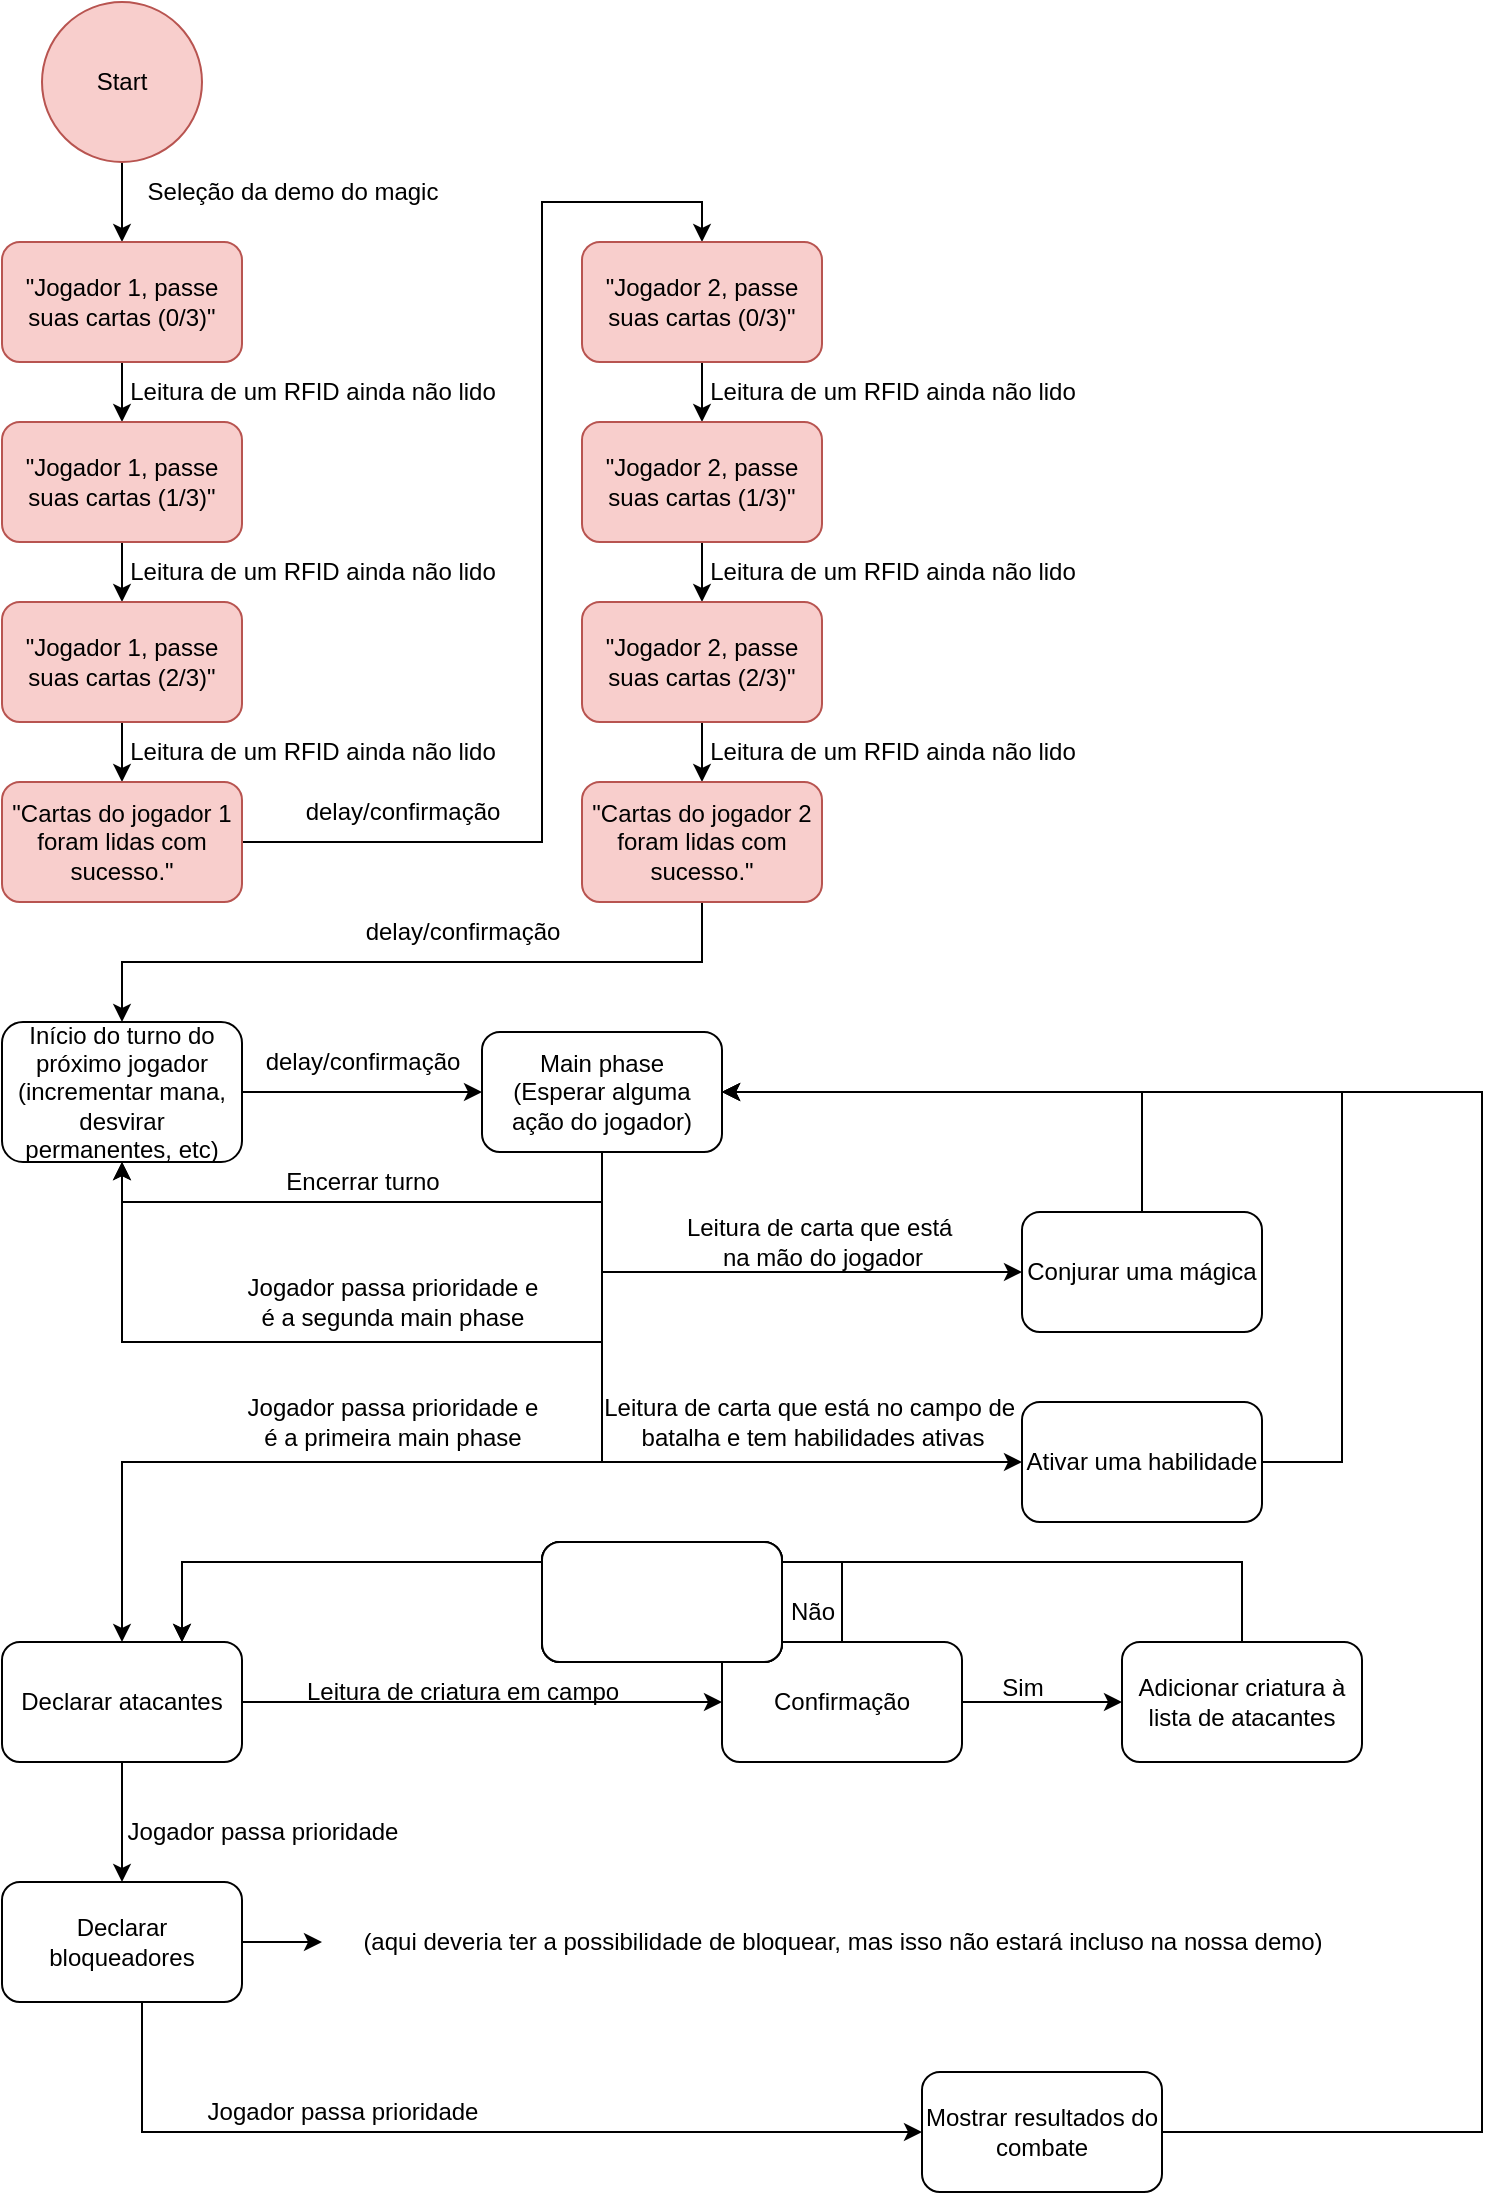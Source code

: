 <mxfile version="27.1.5">
  <diagram id="C5RBs43oDa-KdzZeNtuy" name="Page-1">
    <mxGraphModel dx="1426" dy="793" grid="1" gridSize="10" guides="1" tooltips="1" connect="1" arrows="1" fold="1" page="1" pageScale="1" pageWidth="827" pageHeight="1169" math="0" shadow="0">
      <root>
        <mxCell id="WIyWlLk6GJQsqaUBKTNV-0" />
        <mxCell id="WIyWlLk6GJQsqaUBKTNV-1" parent="WIyWlLk6GJQsqaUBKTNV-0" />
        <mxCell id="U-rhy0H6Ldnbkr2NM6ow-2" style="edgeStyle=orthogonalEdgeStyle;rounded=0;orthogonalLoop=1;jettySize=auto;html=1;entryX=0.5;entryY=0;entryDx=0;entryDy=0;" edge="1" parent="WIyWlLk6GJQsqaUBKTNV-1" source="U-rhy0H6Ldnbkr2NM6ow-0" target="U-rhy0H6Ldnbkr2NM6ow-1">
          <mxGeometry relative="1" as="geometry" />
        </mxCell>
        <mxCell id="U-rhy0H6Ldnbkr2NM6ow-0" value="Start" style="ellipse;whiteSpace=wrap;html=1;aspect=fixed;fillColor=#f8cecc;strokeColor=#b85450;" vertex="1" parent="WIyWlLk6GJQsqaUBKTNV-1">
          <mxGeometry x="70" y="30" width="80" height="80" as="geometry" />
        </mxCell>
        <mxCell id="U-rhy0H6Ldnbkr2NM6ow-7" style="edgeStyle=orthogonalEdgeStyle;rounded=0;orthogonalLoop=1;jettySize=auto;html=1;entryX=0.5;entryY=0;entryDx=0;entryDy=0;" edge="1" parent="WIyWlLk6GJQsqaUBKTNV-1" source="U-rhy0H6Ldnbkr2NM6ow-1" target="U-rhy0H6Ldnbkr2NM6ow-5">
          <mxGeometry relative="1" as="geometry" />
        </mxCell>
        <mxCell id="U-rhy0H6Ldnbkr2NM6ow-1" value="&quot;Jogador 1, passe suas cartas (0/3)&quot;" style="rounded=1;whiteSpace=wrap;html=1;fillColor=#f8cecc;strokeColor=#b85450;" vertex="1" parent="WIyWlLk6GJQsqaUBKTNV-1">
          <mxGeometry x="50" y="150" width="120" height="60" as="geometry" />
        </mxCell>
        <mxCell id="U-rhy0H6Ldnbkr2NM6ow-3" value="Seleção da demo do magic" style="text;html=1;align=center;verticalAlign=middle;resizable=0;points=[];autosize=1;strokeColor=none;fillColor=none;" vertex="1" parent="WIyWlLk6GJQsqaUBKTNV-1">
          <mxGeometry x="110" y="110" width="170" height="30" as="geometry" />
        </mxCell>
        <mxCell id="U-rhy0H6Ldnbkr2NM6ow-8" style="edgeStyle=orthogonalEdgeStyle;rounded=0;orthogonalLoop=1;jettySize=auto;html=1;entryX=0.5;entryY=0;entryDx=0;entryDy=0;" edge="1" parent="WIyWlLk6GJQsqaUBKTNV-1" source="U-rhy0H6Ldnbkr2NM6ow-5" target="U-rhy0H6Ldnbkr2NM6ow-6">
          <mxGeometry relative="1" as="geometry" />
        </mxCell>
        <mxCell id="U-rhy0H6Ldnbkr2NM6ow-5" value="&quot;Jogador 1, passe suas cartas (1/3)&quot;" style="rounded=1;whiteSpace=wrap;html=1;fillColor=#f8cecc;strokeColor=#b85450;" vertex="1" parent="WIyWlLk6GJQsqaUBKTNV-1">
          <mxGeometry x="50" y="240" width="120" height="60" as="geometry" />
        </mxCell>
        <mxCell id="U-rhy0H6Ldnbkr2NM6ow-13" style="edgeStyle=orthogonalEdgeStyle;rounded=0;orthogonalLoop=1;jettySize=auto;html=1;entryX=0.5;entryY=0;entryDx=0;entryDy=0;" edge="1" parent="WIyWlLk6GJQsqaUBKTNV-1" source="U-rhy0H6Ldnbkr2NM6ow-6" target="U-rhy0H6Ldnbkr2NM6ow-12">
          <mxGeometry relative="1" as="geometry" />
        </mxCell>
        <mxCell id="U-rhy0H6Ldnbkr2NM6ow-6" value="&quot;Jogador 1, passe suas cartas (2/3)&quot;" style="rounded=1;whiteSpace=wrap;html=1;fillColor=#f8cecc;strokeColor=#b85450;" vertex="1" parent="WIyWlLk6GJQsqaUBKTNV-1">
          <mxGeometry x="50" y="330" width="120" height="60" as="geometry" />
        </mxCell>
        <mxCell id="U-rhy0H6Ldnbkr2NM6ow-9" value="Leitura de um RFID ainda não lido" style="text;html=1;align=center;verticalAlign=middle;resizable=0;points=[];autosize=1;strokeColor=none;fillColor=none;" vertex="1" parent="WIyWlLk6GJQsqaUBKTNV-1">
          <mxGeometry x="100" y="210" width="210" height="30" as="geometry" />
        </mxCell>
        <mxCell id="U-rhy0H6Ldnbkr2NM6ow-11" value="Leitura de um RFID ainda não lido" style="text;html=1;align=center;verticalAlign=middle;resizable=0;points=[];autosize=1;strokeColor=none;fillColor=none;" vertex="1" parent="WIyWlLk6GJQsqaUBKTNV-1">
          <mxGeometry x="100" y="300" width="210" height="30" as="geometry" />
        </mxCell>
        <mxCell id="U-rhy0H6Ldnbkr2NM6ow-25" style="edgeStyle=orthogonalEdgeStyle;rounded=0;orthogonalLoop=1;jettySize=auto;html=1;entryX=0.5;entryY=0;entryDx=0;entryDy=0;" edge="1" parent="WIyWlLk6GJQsqaUBKTNV-1" source="U-rhy0H6Ldnbkr2NM6ow-12" target="U-rhy0H6Ldnbkr2NM6ow-16">
          <mxGeometry relative="1" as="geometry">
            <Array as="points">
              <mxPoint x="320" y="450" />
              <mxPoint x="320" y="130" />
              <mxPoint x="400" y="130" />
            </Array>
          </mxGeometry>
        </mxCell>
        <mxCell id="U-rhy0H6Ldnbkr2NM6ow-12" value="&quot;Cartas do jogador 1 foram lidas com sucesso.&quot;" style="rounded=1;whiteSpace=wrap;html=1;fillColor=#f8cecc;strokeColor=#b85450;" vertex="1" parent="WIyWlLk6GJQsqaUBKTNV-1">
          <mxGeometry x="50" y="420" width="120" height="60" as="geometry" />
        </mxCell>
        <mxCell id="U-rhy0H6Ldnbkr2NM6ow-14" value="Leitura de um RFID ainda não lido" style="text;html=1;align=center;verticalAlign=middle;resizable=0;points=[];autosize=1;strokeColor=none;fillColor=none;" vertex="1" parent="WIyWlLk6GJQsqaUBKTNV-1">
          <mxGeometry x="100" y="390" width="210" height="30" as="geometry" />
        </mxCell>
        <mxCell id="U-rhy0H6Ldnbkr2NM6ow-15" style="edgeStyle=orthogonalEdgeStyle;rounded=0;orthogonalLoop=1;jettySize=auto;html=1;entryX=0.5;entryY=0;entryDx=0;entryDy=0;" edge="1" parent="WIyWlLk6GJQsqaUBKTNV-1" source="U-rhy0H6Ldnbkr2NM6ow-16" target="U-rhy0H6Ldnbkr2NM6ow-18">
          <mxGeometry relative="1" as="geometry" />
        </mxCell>
        <mxCell id="U-rhy0H6Ldnbkr2NM6ow-16" value="&quot;Jogador 2, passe suas cartas (0/3)&quot;" style="rounded=1;whiteSpace=wrap;html=1;fillColor=#f8cecc;strokeColor=#b85450;" vertex="1" parent="WIyWlLk6GJQsqaUBKTNV-1">
          <mxGeometry x="340" y="150" width="120" height="60" as="geometry" />
        </mxCell>
        <mxCell id="U-rhy0H6Ldnbkr2NM6ow-17" style="edgeStyle=orthogonalEdgeStyle;rounded=0;orthogonalLoop=1;jettySize=auto;html=1;entryX=0.5;entryY=0;entryDx=0;entryDy=0;" edge="1" parent="WIyWlLk6GJQsqaUBKTNV-1" source="U-rhy0H6Ldnbkr2NM6ow-18" target="U-rhy0H6Ldnbkr2NM6ow-20">
          <mxGeometry relative="1" as="geometry" />
        </mxCell>
        <mxCell id="U-rhy0H6Ldnbkr2NM6ow-18" value="&quot;Jogador 2, passe suas cartas (1/3)&quot;" style="rounded=1;whiteSpace=wrap;html=1;fillColor=#f8cecc;strokeColor=#b85450;" vertex="1" parent="WIyWlLk6GJQsqaUBKTNV-1">
          <mxGeometry x="340" y="240" width="120" height="60" as="geometry" />
        </mxCell>
        <mxCell id="U-rhy0H6Ldnbkr2NM6ow-19" style="edgeStyle=orthogonalEdgeStyle;rounded=0;orthogonalLoop=1;jettySize=auto;html=1;entryX=0.5;entryY=0;entryDx=0;entryDy=0;" edge="1" parent="WIyWlLk6GJQsqaUBKTNV-1" source="U-rhy0H6Ldnbkr2NM6ow-20" target="U-rhy0H6Ldnbkr2NM6ow-23">
          <mxGeometry relative="1" as="geometry" />
        </mxCell>
        <mxCell id="U-rhy0H6Ldnbkr2NM6ow-20" value="&quot;Jogador 2, passe suas cartas (2/3)&quot;" style="rounded=1;whiteSpace=wrap;html=1;fillColor=#f8cecc;strokeColor=#b85450;" vertex="1" parent="WIyWlLk6GJQsqaUBKTNV-1">
          <mxGeometry x="340" y="330" width="120" height="60" as="geometry" />
        </mxCell>
        <mxCell id="U-rhy0H6Ldnbkr2NM6ow-21" value="Leitura de um RFID ainda não lido" style="text;html=1;align=center;verticalAlign=middle;resizable=0;points=[];autosize=1;strokeColor=none;fillColor=none;" vertex="1" parent="WIyWlLk6GJQsqaUBKTNV-1">
          <mxGeometry x="390" y="210" width="210" height="30" as="geometry" />
        </mxCell>
        <mxCell id="U-rhy0H6Ldnbkr2NM6ow-22" value="Leitura de um RFID ainda não lido" style="text;html=1;align=center;verticalAlign=middle;resizable=0;points=[];autosize=1;strokeColor=none;fillColor=none;" vertex="1" parent="WIyWlLk6GJQsqaUBKTNV-1">
          <mxGeometry x="390" y="300" width="210" height="30" as="geometry" />
        </mxCell>
        <mxCell id="U-rhy0H6Ldnbkr2NM6ow-28" style="edgeStyle=orthogonalEdgeStyle;rounded=0;orthogonalLoop=1;jettySize=auto;html=1;entryX=0.5;entryY=0;entryDx=0;entryDy=0;" edge="1" parent="WIyWlLk6GJQsqaUBKTNV-1" source="U-rhy0H6Ldnbkr2NM6ow-23" target="U-rhy0H6Ldnbkr2NM6ow-27">
          <mxGeometry relative="1" as="geometry">
            <Array as="points">
              <mxPoint x="400" y="510" />
              <mxPoint x="110" y="510" />
            </Array>
          </mxGeometry>
        </mxCell>
        <mxCell id="U-rhy0H6Ldnbkr2NM6ow-23" value="&quot;Cartas do jogador 2 foram lidas com sucesso.&quot;" style="rounded=1;whiteSpace=wrap;html=1;fillColor=#f8cecc;strokeColor=#b85450;" vertex="1" parent="WIyWlLk6GJQsqaUBKTNV-1">
          <mxGeometry x="340" y="420" width="120" height="60" as="geometry" />
        </mxCell>
        <mxCell id="U-rhy0H6Ldnbkr2NM6ow-24" value="Leitura de um RFID ainda não lido" style="text;html=1;align=center;verticalAlign=middle;resizable=0;points=[];autosize=1;strokeColor=none;fillColor=none;" vertex="1" parent="WIyWlLk6GJQsqaUBKTNV-1">
          <mxGeometry x="390" y="390" width="210" height="30" as="geometry" />
        </mxCell>
        <mxCell id="U-rhy0H6Ldnbkr2NM6ow-26" value="delay/confirmação" style="text;html=1;align=center;verticalAlign=middle;resizable=0;points=[];autosize=1;strokeColor=none;fillColor=none;" vertex="1" parent="WIyWlLk6GJQsqaUBKTNV-1">
          <mxGeometry x="190" y="420" width="120" height="30" as="geometry" />
        </mxCell>
        <mxCell id="U-rhy0H6Ldnbkr2NM6ow-31" style="edgeStyle=orthogonalEdgeStyle;rounded=0;orthogonalLoop=1;jettySize=auto;html=1;entryX=0;entryY=0.5;entryDx=0;entryDy=0;" edge="1" parent="WIyWlLk6GJQsqaUBKTNV-1" source="U-rhy0H6Ldnbkr2NM6ow-27" target="U-rhy0H6Ldnbkr2NM6ow-30">
          <mxGeometry relative="1" as="geometry" />
        </mxCell>
        <mxCell id="U-rhy0H6Ldnbkr2NM6ow-27" value="Início do turno do próximo jogador&lt;div&gt;(incrementar mana, desvirar permanentes, etc)&lt;/div&gt;" style="rounded=1;whiteSpace=wrap;html=1;" vertex="1" parent="WIyWlLk6GJQsqaUBKTNV-1">
          <mxGeometry x="50" y="540" width="120" height="70" as="geometry" />
        </mxCell>
        <mxCell id="U-rhy0H6Ldnbkr2NM6ow-29" value="delay/confirmação" style="text;html=1;align=center;verticalAlign=middle;resizable=0;points=[];autosize=1;strokeColor=none;fillColor=none;" vertex="1" parent="WIyWlLk6GJQsqaUBKTNV-1">
          <mxGeometry x="220" y="480" width="120" height="30" as="geometry" />
        </mxCell>
        <mxCell id="U-rhy0H6Ldnbkr2NM6ow-34" style="edgeStyle=orthogonalEdgeStyle;rounded=0;orthogonalLoop=1;jettySize=auto;html=1;entryX=0.5;entryY=1;entryDx=0;entryDy=0;" edge="1" parent="WIyWlLk6GJQsqaUBKTNV-1" source="U-rhy0H6Ldnbkr2NM6ow-30" target="U-rhy0H6Ldnbkr2NM6ow-27">
          <mxGeometry relative="1" as="geometry">
            <Array as="points">
              <mxPoint x="350" y="630" />
              <mxPoint x="110" y="630" />
            </Array>
          </mxGeometry>
        </mxCell>
        <mxCell id="U-rhy0H6Ldnbkr2NM6ow-42" style="edgeStyle=orthogonalEdgeStyle;rounded=0;orthogonalLoop=1;jettySize=auto;html=1;entryX=0;entryY=0.5;entryDx=0;entryDy=0;" edge="1" parent="WIyWlLk6GJQsqaUBKTNV-1" source="U-rhy0H6Ldnbkr2NM6ow-30" target="U-rhy0H6Ldnbkr2NM6ow-37">
          <mxGeometry relative="1" as="geometry">
            <Array as="points">
              <mxPoint x="350" y="665" />
            </Array>
          </mxGeometry>
        </mxCell>
        <mxCell id="U-rhy0H6Ldnbkr2NM6ow-43" style="edgeStyle=orthogonalEdgeStyle;rounded=0;orthogonalLoop=1;jettySize=auto;html=1;entryX=0;entryY=0.5;entryDx=0;entryDy=0;" edge="1" parent="WIyWlLk6GJQsqaUBKTNV-1" source="U-rhy0H6Ldnbkr2NM6ow-30" target="U-rhy0H6Ldnbkr2NM6ow-39">
          <mxGeometry relative="1" as="geometry">
            <Array as="points">
              <mxPoint x="350" y="760" />
            </Array>
          </mxGeometry>
        </mxCell>
        <mxCell id="U-rhy0H6Ldnbkr2NM6ow-49" style="edgeStyle=orthogonalEdgeStyle;rounded=0;orthogonalLoop=1;jettySize=auto;html=1;entryX=0.5;entryY=0;entryDx=0;entryDy=0;" edge="1" parent="WIyWlLk6GJQsqaUBKTNV-1" source="U-rhy0H6Ldnbkr2NM6ow-30" target="U-rhy0H6Ldnbkr2NM6ow-51">
          <mxGeometry relative="1" as="geometry">
            <mxPoint x="170" y="760" as="targetPoint" />
            <Array as="points">
              <mxPoint x="350" y="760" />
              <mxPoint x="110" y="760" />
            </Array>
          </mxGeometry>
        </mxCell>
        <mxCell id="U-rhy0H6Ldnbkr2NM6ow-56" style="edgeStyle=orthogonalEdgeStyle;rounded=0;orthogonalLoop=1;jettySize=auto;html=1;entryX=0.5;entryY=1;entryDx=0;entryDy=0;" edge="1" parent="WIyWlLk6GJQsqaUBKTNV-1" source="U-rhy0H6Ldnbkr2NM6ow-30" target="U-rhy0H6Ldnbkr2NM6ow-27">
          <mxGeometry relative="1" as="geometry">
            <Array as="points">
              <mxPoint x="350" y="700" />
              <mxPoint x="110" y="700" />
            </Array>
          </mxGeometry>
        </mxCell>
        <mxCell id="U-rhy0H6Ldnbkr2NM6ow-30" value="Main phase&lt;br&gt;(Esperar alguma ação do jogador)" style="rounded=1;whiteSpace=wrap;html=1;" vertex="1" parent="WIyWlLk6GJQsqaUBKTNV-1">
          <mxGeometry x="290" y="545" width="120" height="60" as="geometry" />
        </mxCell>
        <mxCell id="U-rhy0H6Ldnbkr2NM6ow-32" value="delay/confirmação" style="text;html=1;align=center;verticalAlign=middle;resizable=0;points=[];autosize=1;strokeColor=none;fillColor=none;" vertex="1" parent="WIyWlLk6GJQsqaUBKTNV-1">
          <mxGeometry x="170" y="545" width="120" height="30" as="geometry" />
        </mxCell>
        <mxCell id="U-rhy0H6Ldnbkr2NM6ow-35" value="Encerrar turno" style="text;html=1;align=center;verticalAlign=middle;resizable=0;points=[];autosize=1;strokeColor=none;fillColor=none;" vertex="1" parent="WIyWlLk6GJQsqaUBKTNV-1">
          <mxGeometry x="180" y="605" width="100" height="30" as="geometry" />
        </mxCell>
        <mxCell id="U-rhy0H6Ldnbkr2NM6ow-46" style="edgeStyle=orthogonalEdgeStyle;rounded=0;orthogonalLoop=1;jettySize=auto;html=1;entryX=1;entryY=0.5;entryDx=0;entryDy=0;" edge="1" parent="WIyWlLk6GJQsqaUBKTNV-1" source="U-rhy0H6Ldnbkr2NM6ow-37" target="U-rhy0H6Ldnbkr2NM6ow-30">
          <mxGeometry relative="1" as="geometry">
            <Array as="points">
              <mxPoint x="620" y="575" />
            </Array>
          </mxGeometry>
        </mxCell>
        <mxCell id="U-rhy0H6Ldnbkr2NM6ow-37" value="Conjurar uma mágica" style="rounded=1;whiteSpace=wrap;html=1;" vertex="1" parent="WIyWlLk6GJQsqaUBKTNV-1">
          <mxGeometry x="560" y="635" width="120" height="60" as="geometry" />
        </mxCell>
        <mxCell id="U-rhy0H6Ldnbkr2NM6ow-47" style="edgeStyle=orthogonalEdgeStyle;rounded=0;orthogonalLoop=1;jettySize=auto;html=1;entryX=1;entryY=0.5;entryDx=0;entryDy=0;" edge="1" parent="WIyWlLk6GJQsqaUBKTNV-1" source="U-rhy0H6Ldnbkr2NM6ow-39" target="U-rhy0H6Ldnbkr2NM6ow-30">
          <mxGeometry relative="1" as="geometry">
            <Array as="points">
              <mxPoint x="720" y="760" />
              <mxPoint x="720" y="575" />
            </Array>
          </mxGeometry>
        </mxCell>
        <mxCell id="U-rhy0H6Ldnbkr2NM6ow-39" value="Ativar uma habilidade" style="rounded=1;whiteSpace=wrap;html=1;" vertex="1" parent="WIyWlLk6GJQsqaUBKTNV-1">
          <mxGeometry x="560" y="730" width="120" height="60" as="geometry" />
        </mxCell>
        <mxCell id="U-rhy0H6Ldnbkr2NM6ow-44" value="Leitura de carta que está&amp;nbsp;&lt;div&gt;na mão do jogador&lt;/div&gt;" style="text;html=1;align=center;verticalAlign=middle;resizable=0;points=[];autosize=1;strokeColor=none;fillColor=none;" vertex="1" parent="WIyWlLk6GJQsqaUBKTNV-1">
          <mxGeometry x="380" y="630" width="160" height="40" as="geometry" />
        </mxCell>
        <mxCell id="U-rhy0H6Ldnbkr2NM6ow-45" value="Leitura de carta que está&amp;nbsp;&lt;span style=&quot;background-color: transparent; color: light-dark(rgb(0, 0, 0), rgb(255, 255, 255));&quot;&gt;no campo de&amp;nbsp;&lt;/span&gt;&lt;div&gt;&lt;span style=&quot;background-color: transparent; color: light-dark(rgb(0, 0, 0), rgb(255, 255, 255));&quot;&gt;batalha e tem habilidades ativas&lt;/span&gt;&lt;/div&gt;" style="text;html=1;align=center;verticalAlign=middle;resizable=0;points=[];autosize=1;strokeColor=none;fillColor=none;" vertex="1" parent="WIyWlLk6GJQsqaUBKTNV-1">
          <mxGeometry x="340" y="720" width="230" height="40" as="geometry" />
        </mxCell>
        <mxCell id="U-rhy0H6Ldnbkr2NM6ow-50" value="Jogador passa prioridade e&lt;div&gt;é a primeira main phase&lt;/div&gt;" style="text;html=1;align=center;verticalAlign=middle;resizable=0;points=[];autosize=1;strokeColor=none;fillColor=none;" vertex="1" parent="WIyWlLk6GJQsqaUBKTNV-1">
          <mxGeometry x="160" y="720" width="170" height="40" as="geometry" />
        </mxCell>
        <mxCell id="U-rhy0H6Ldnbkr2NM6ow-54" style="edgeStyle=orthogonalEdgeStyle;rounded=0;orthogonalLoop=1;jettySize=auto;html=1;entryX=0.5;entryY=0;entryDx=0;entryDy=0;" edge="1" parent="WIyWlLk6GJQsqaUBKTNV-1" source="U-rhy0H6Ldnbkr2NM6ow-51" target="U-rhy0H6Ldnbkr2NM6ow-52">
          <mxGeometry relative="1" as="geometry" />
        </mxCell>
        <mxCell id="U-rhy0H6Ldnbkr2NM6ow-61" style="edgeStyle=orthogonalEdgeStyle;rounded=0;orthogonalLoop=1;jettySize=auto;html=1;entryX=0;entryY=0.5;entryDx=0;entryDy=0;" edge="1" parent="WIyWlLk6GJQsqaUBKTNV-1" source="U-rhy0H6Ldnbkr2NM6ow-51" target="U-rhy0H6Ldnbkr2NM6ow-60">
          <mxGeometry relative="1" as="geometry" />
        </mxCell>
        <mxCell id="U-rhy0H6Ldnbkr2NM6ow-51" value="Declarar atacantes" style="rounded=1;whiteSpace=wrap;html=1;" vertex="1" parent="WIyWlLk6GJQsqaUBKTNV-1">
          <mxGeometry x="50" y="850" width="120" height="60" as="geometry" />
        </mxCell>
        <mxCell id="U-rhy0H6Ldnbkr2NM6ow-71" style="edgeStyle=orthogonalEdgeStyle;rounded=0;orthogonalLoop=1;jettySize=auto;html=1;" edge="1" parent="WIyWlLk6GJQsqaUBKTNV-1" source="U-rhy0H6Ldnbkr2NM6ow-52">
          <mxGeometry relative="1" as="geometry">
            <mxPoint x="210" y="1000" as="targetPoint" />
          </mxGeometry>
        </mxCell>
        <mxCell id="U-rhy0H6Ldnbkr2NM6ow-79" style="edgeStyle=orthogonalEdgeStyle;rounded=0;orthogonalLoop=1;jettySize=auto;html=1;entryX=0;entryY=0.5;entryDx=0;entryDy=0;" edge="1" parent="WIyWlLk6GJQsqaUBKTNV-1" source="U-rhy0H6Ldnbkr2NM6ow-52" target="U-rhy0H6Ldnbkr2NM6ow-78">
          <mxGeometry relative="1" as="geometry">
            <Array as="points">
              <mxPoint x="120" y="1095" />
            </Array>
          </mxGeometry>
        </mxCell>
        <mxCell id="U-rhy0H6Ldnbkr2NM6ow-52" value="Declarar bloqueadores" style="rounded=1;whiteSpace=wrap;html=1;" vertex="1" parent="WIyWlLk6GJQsqaUBKTNV-1">
          <mxGeometry x="50" y="970" width="120" height="60" as="geometry" />
        </mxCell>
        <mxCell id="U-rhy0H6Ldnbkr2NM6ow-57" value="Jogador passa prioridade e&lt;div&gt;é a segunda main phase&lt;/div&gt;" style="text;html=1;align=center;verticalAlign=middle;resizable=0;points=[];autosize=1;strokeColor=none;fillColor=none;" vertex="1" parent="WIyWlLk6GJQsqaUBKTNV-1">
          <mxGeometry x="160" y="660" width="170" height="40" as="geometry" />
        </mxCell>
        <mxCell id="U-rhy0H6Ldnbkr2NM6ow-59" value="Jogador passa prioridade" style="text;html=1;align=center;verticalAlign=middle;resizable=0;points=[];autosize=1;strokeColor=none;fillColor=none;" vertex="1" parent="WIyWlLk6GJQsqaUBKTNV-1">
          <mxGeometry x="100" y="930" width="160" height="30" as="geometry" />
        </mxCell>
        <mxCell id="U-rhy0H6Ldnbkr2NM6ow-62" style="edgeStyle=orthogonalEdgeStyle;rounded=0;orthogonalLoop=1;jettySize=auto;html=1;entryX=0.75;entryY=0;entryDx=0;entryDy=0;" edge="1" parent="WIyWlLk6GJQsqaUBKTNV-1" source="U-rhy0H6Ldnbkr2NM6ow-60" target="U-rhy0H6Ldnbkr2NM6ow-51">
          <mxGeometry relative="1" as="geometry">
            <Array as="points">
              <mxPoint x="470" y="810" />
              <mxPoint x="140" y="810" />
            </Array>
          </mxGeometry>
        </mxCell>
        <mxCell id="U-rhy0H6Ldnbkr2NM6ow-66" value="" style="edgeStyle=orthogonalEdgeStyle;rounded=0;orthogonalLoop=1;jettySize=auto;html=1;" edge="1" parent="WIyWlLk6GJQsqaUBKTNV-1" source="U-rhy0H6Ldnbkr2NM6ow-60" target="U-rhy0H6Ldnbkr2NM6ow-65">
          <mxGeometry relative="1" as="geometry" />
        </mxCell>
        <mxCell id="U-rhy0H6Ldnbkr2NM6ow-60" value="Confirmação" style="rounded=1;whiteSpace=wrap;html=1;" vertex="1" parent="WIyWlLk6GJQsqaUBKTNV-1">
          <mxGeometry x="410" y="850" width="120" height="60" as="geometry" />
        </mxCell>
        <mxCell id="U-rhy0H6Ldnbkr2NM6ow-63" value="Leitura de criatura em campo" style="text;html=1;align=center;verticalAlign=middle;resizable=0;points=[];autosize=1;strokeColor=none;fillColor=none;" vertex="1" parent="WIyWlLk6GJQsqaUBKTNV-1">
          <mxGeometry x="190" y="860" width="180" height="30" as="geometry" />
        </mxCell>
        <mxCell id="U-rhy0H6Ldnbkr2NM6ow-64" value="Não" style="text;html=1;align=center;verticalAlign=middle;resizable=0;points=[];autosize=1;strokeColor=none;fillColor=none;" vertex="1" parent="WIyWlLk6GJQsqaUBKTNV-1">
          <mxGeometry x="430" y="820" width="50" height="30" as="geometry" />
        </mxCell>
        <mxCell id="U-rhy0H6Ldnbkr2NM6ow-68" style="edgeStyle=orthogonalEdgeStyle;rounded=0;orthogonalLoop=1;jettySize=auto;html=1;entryX=0.75;entryY=0;entryDx=0;entryDy=0;" edge="1" parent="WIyWlLk6GJQsqaUBKTNV-1" source="U-rhy0H6Ldnbkr2NM6ow-65" target="U-rhy0H6Ldnbkr2NM6ow-51">
          <mxGeometry relative="1" as="geometry">
            <Array as="points">
              <mxPoint x="670" y="810" />
              <mxPoint x="140" y="810" />
            </Array>
          </mxGeometry>
        </mxCell>
        <mxCell id="U-rhy0H6Ldnbkr2NM6ow-65" value="Adicionar criatura à lista de atacantes" style="whiteSpace=wrap;html=1;rounded=1;" vertex="1" parent="WIyWlLk6GJQsqaUBKTNV-1">
          <mxGeometry x="610" y="850" width="120" height="60" as="geometry" />
        </mxCell>
        <mxCell id="U-rhy0H6Ldnbkr2NM6ow-67" value="Sim" style="text;html=1;align=center;verticalAlign=middle;resizable=0;points=[];autosize=1;strokeColor=none;fillColor=none;" vertex="1" parent="WIyWlLk6GJQsqaUBKTNV-1">
          <mxGeometry x="540" y="858" width="40" height="30" as="geometry" />
        </mxCell>
        <mxCell id="U-rhy0H6Ldnbkr2NM6ow-69" value="Jogador passa prioridade" style="text;html=1;align=center;verticalAlign=middle;resizable=0;points=[];autosize=1;strokeColor=none;fillColor=none;" vertex="1" parent="WIyWlLk6GJQsqaUBKTNV-1">
          <mxGeometry x="140" y="1070" width="160" height="30" as="geometry" />
        </mxCell>
        <mxCell id="U-rhy0H6Ldnbkr2NM6ow-70" value="(aqui deveria ter a possibilidade de bloquear, mas isso não estará incluso na nossa demo)" style="text;html=1;align=center;verticalAlign=middle;resizable=0;points=[];autosize=1;strokeColor=none;fillColor=none;" vertex="1" parent="WIyWlLk6GJQsqaUBKTNV-1">
          <mxGeometry x="220" y="985" width="500" height="30" as="geometry" />
        </mxCell>
        <mxCell id="U-rhy0H6Ldnbkr2NM6ow-72" value="" style="rounded=1;whiteSpace=wrap;html=1;" vertex="1" parent="WIyWlLk6GJQsqaUBKTNV-1">
          <mxGeometry x="320" y="800" width="120" height="60" as="geometry" />
        </mxCell>
        <mxCell id="U-rhy0H6Ldnbkr2NM6ow-74" value="" style="rounded=1;whiteSpace=wrap;html=1;" vertex="1" parent="WIyWlLk6GJQsqaUBKTNV-1">
          <mxGeometry x="320" y="800" width="120" height="60" as="geometry" />
        </mxCell>
        <mxCell id="U-rhy0H6Ldnbkr2NM6ow-76" value="" style="rounded=1;whiteSpace=wrap;html=1;" vertex="1" parent="WIyWlLk6GJQsqaUBKTNV-1">
          <mxGeometry x="320" y="800" width="120" height="60" as="geometry" />
        </mxCell>
        <mxCell id="U-rhy0H6Ldnbkr2NM6ow-81" style="edgeStyle=orthogonalEdgeStyle;rounded=0;orthogonalLoop=1;jettySize=auto;html=1;entryX=1;entryY=0.5;entryDx=0;entryDy=0;" edge="1" parent="WIyWlLk6GJQsqaUBKTNV-1" source="U-rhy0H6Ldnbkr2NM6ow-78" target="U-rhy0H6Ldnbkr2NM6ow-30">
          <mxGeometry relative="1" as="geometry">
            <Array as="points">
              <mxPoint x="790" y="1095" />
              <mxPoint x="790" y="575" />
            </Array>
          </mxGeometry>
        </mxCell>
        <mxCell id="U-rhy0H6Ldnbkr2NM6ow-78" value="Mostrar resultados do combate" style="rounded=1;whiteSpace=wrap;html=1;" vertex="1" parent="WIyWlLk6GJQsqaUBKTNV-1">
          <mxGeometry x="510" y="1065" width="120" height="60" as="geometry" />
        </mxCell>
      </root>
    </mxGraphModel>
  </diagram>
</mxfile>

